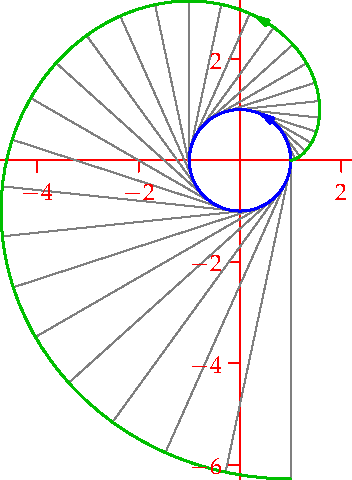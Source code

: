 settings.tex="pdflatex";

texpreamble("\usepackage{amsmath}
\usepackage{amsthm,amssymb}
\usepackage{mathpazo}
\usepackage[svgnames]{xcolor}
");

import graph;

size(240);

pair X(real t){return (cos(t),sin(t));}
pair T(real t){return (-sin(t),cos(t));}
pair I(real t){return X(t)-t*T(t);}


//path bx=box((-3pi/2,-2pi),(4,pi));


xaxis(-3pi/2,2.2,red,RightTicks(new real[]{-4,-2,2}));
yaxis(-2pi,pi,red,LeftTicks(new real[]{-6,-4,-2,2,4,6}));


int n=30;


	for(int j=0; j<=n; ++j){
		draw(X(2*pi*j/n)--I(2*pi*j/n),grey);
		}
		
		
draw(graph(X,0,2*pi),blue+linewidth(1),Arrow(size=6,Relative(0.18)));
draw(graph(I,0,2pi),heavygreen+linewidth(1),Arrow(size=6,Relative(0.18)));

//	clip(bx);
	
